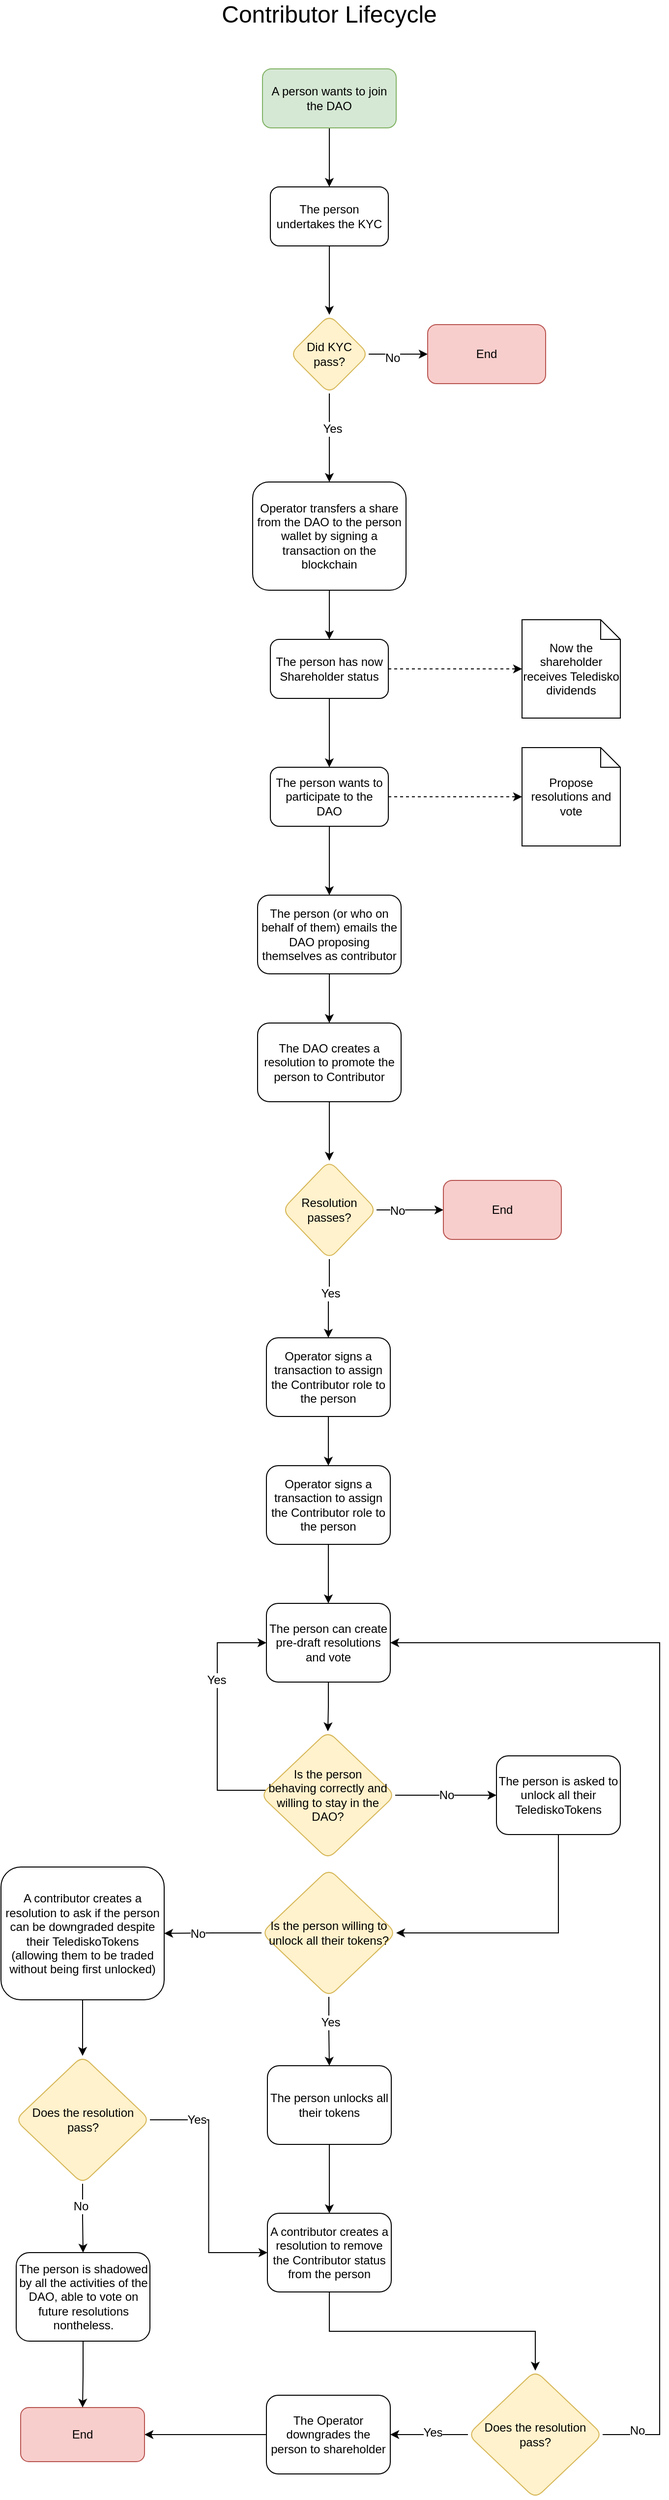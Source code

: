 <mxfile version="20.0.4" type="github">
  <diagram id="C5RBs43oDa-KdzZeNtuy" name="Page-1">
    <mxGraphModel dx="1186" dy="593" grid="1" gridSize="10" guides="1" tooltips="1" connect="1" arrows="1" fold="1" page="1" pageScale="1" pageWidth="827" pageHeight="1169" math="0" shadow="0">
      <root>
        <mxCell id="WIyWlLk6GJQsqaUBKTNV-0" />
        <mxCell id="WIyWlLk6GJQsqaUBKTNV-1" parent="WIyWlLk6GJQsqaUBKTNV-0" />
        <mxCell id="uH_yceuaJuuJ4fB2Pd2Y-2" value="" style="edgeStyle=orthogonalEdgeStyle;rounded=0;orthogonalLoop=1;jettySize=auto;html=1;fontSize=24;" edge="1" parent="WIyWlLk6GJQsqaUBKTNV-1" source="WIyWlLk6GJQsqaUBKTNV-3" target="uH_yceuaJuuJ4fB2Pd2Y-1">
          <mxGeometry relative="1" as="geometry" />
        </mxCell>
        <mxCell id="WIyWlLk6GJQsqaUBKTNV-3" value="A person wants to join the DAO" style="rounded=1;whiteSpace=wrap;html=1;fontSize=12;glass=0;strokeWidth=1;shadow=0;fillColor=#d5e8d4;strokeColor=#82b366;" parent="WIyWlLk6GJQsqaUBKTNV-1" vertex="1">
          <mxGeometry x="346" y="90" width="136" height="60" as="geometry" />
        </mxCell>
        <mxCell id="uH_yceuaJuuJ4fB2Pd2Y-0" value="&lt;font style=&quot;font-size: 24px;&quot;&gt;Contributor Lifecycle&lt;/font&gt;" style="text;html=1;strokeColor=none;fillColor=none;align=center;verticalAlign=middle;whiteSpace=wrap;rounded=0;" vertex="1" parent="WIyWlLk6GJQsqaUBKTNV-1">
          <mxGeometry x="289" y="20" width="250" height="30" as="geometry" />
        </mxCell>
        <mxCell id="uH_yceuaJuuJ4fB2Pd2Y-5" value="" style="edgeStyle=orthogonalEdgeStyle;rounded=0;orthogonalLoop=1;jettySize=auto;html=1;fontSize=24;" edge="1" parent="WIyWlLk6GJQsqaUBKTNV-1" source="uH_yceuaJuuJ4fB2Pd2Y-1" target="uH_yceuaJuuJ4fB2Pd2Y-4">
          <mxGeometry relative="1" as="geometry" />
        </mxCell>
        <mxCell id="uH_yceuaJuuJ4fB2Pd2Y-1" value="The person undertakes the KYC" style="whiteSpace=wrap;html=1;rounded=1;glass=0;strokeWidth=1;shadow=0;" vertex="1" parent="WIyWlLk6GJQsqaUBKTNV-1">
          <mxGeometry x="354" y="210" width="120" height="60" as="geometry" />
        </mxCell>
        <mxCell id="uH_yceuaJuuJ4fB2Pd2Y-7" value="" style="edgeStyle=orthogonalEdgeStyle;rounded=0;orthogonalLoop=1;jettySize=auto;html=1;fontSize=24;" edge="1" parent="WIyWlLk6GJQsqaUBKTNV-1" source="uH_yceuaJuuJ4fB2Pd2Y-4" target="uH_yceuaJuuJ4fB2Pd2Y-6">
          <mxGeometry relative="1" as="geometry" />
        </mxCell>
        <mxCell id="uH_yceuaJuuJ4fB2Pd2Y-10" value="&lt;font style=&quot;font-size: 12px;&quot;&gt;No&lt;/font&gt;" style="edgeLabel;html=1;align=center;verticalAlign=middle;resizable=0;points=[];fontSize=24;" vertex="1" connectable="0" parent="uH_yceuaJuuJ4fB2Pd2Y-7">
          <mxGeometry x="-0.2" relative="1" as="geometry">
            <mxPoint as="offset" />
          </mxGeometry>
        </mxCell>
        <mxCell id="uH_yceuaJuuJ4fB2Pd2Y-9" value="" style="edgeStyle=orthogonalEdgeStyle;rounded=0;orthogonalLoop=1;jettySize=auto;html=1;fontSize=24;" edge="1" parent="WIyWlLk6GJQsqaUBKTNV-1" source="uH_yceuaJuuJ4fB2Pd2Y-4" target="uH_yceuaJuuJ4fB2Pd2Y-8">
          <mxGeometry relative="1" as="geometry" />
        </mxCell>
        <mxCell id="uH_yceuaJuuJ4fB2Pd2Y-11" value="Yes" style="edgeLabel;html=1;align=center;verticalAlign=middle;resizable=0;points=[];fontSize=12;" vertex="1" connectable="0" parent="uH_yceuaJuuJ4fB2Pd2Y-9">
          <mxGeometry x="-0.2" y="3" relative="1" as="geometry">
            <mxPoint as="offset" />
          </mxGeometry>
        </mxCell>
        <mxCell id="uH_yceuaJuuJ4fB2Pd2Y-4" value="Did KYC pass?" style="rhombus;whiteSpace=wrap;html=1;rounded=1;glass=0;strokeWidth=1;shadow=0;fillColor=#fff2cc;strokeColor=#d6b656;" vertex="1" parent="WIyWlLk6GJQsqaUBKTNV-1">
          <mxGeometry x="374" y="340" width="80" height="80" as="geometry" />
        </mxCell>
        <mxCell id="uH_yceuaJuuJ4fB2Pd2Y-6" value="End" style="whiteSpace=wrap;html=1;fillColor=#f8cecc;strokeColor=#b85450;rounded=1;glass=0;strokeWidth=1;shadow=0;" vertex="1" parent="WIyWlLk6GJQsqaUBKTNV-1">
          <mxGeometry x="514" y="350" width="120" height="60" as="geometry" />
        </mxCell>
        <mxCell id="uH_yceuaJuuJ4fB2Pd2Y-13" value="" style="edgeStyle=orthogonalEdgeStyle;rounded=0;orthogonalLoop=1;jettySize=auto;html=1;fontSize=12;" edge="1" parent="WIyWlLk6GJQsqaUBKTNV-1" source="uH_yceuaJuuJ4fB2Pd2Y-8" target="uH_yceuaJuuJ4fB2Pd2Y-12">
          <mxGeometry relative="1" as="geometry" />
        </mxCell>
        <mxCell id="uH_yceuaJuuJ4fB2Pd2Y-8" value="Operator transfers a share from the DAO to the person wallet by signing a transaction on the blockchain" style="whiteSpace=wrap;html=1;rounded=1;glass=0;strokeWidth=1;shadow=0;" vertex="1" parent="WIyWlLk6GJQsqaUBKTNV-1">
          <mxGeometry x="336" y="510" width="156" height="110" as="geometry" />
        </mxCell>
        <mxCell id="uH_yceuaJuuJ4fB2Pd2Y-16" style="edgeStyle=orthogonalEdgeStyle;rounded=0;orthogonalLoop=1;jettySize=auto;html=1;fontSize=12;dashed=1;" edge="1" parent="WIyWlLk6GJQsqaUBKTNV-1" source="uH_yceuaJuuJ4fB2Pd2Y-12" target="uH_yceuaJuuJ4fB2Pd2Y-15">
          <mxGeometry relative="1" as="geometry" />
        </mxCell>
        <mxCell id="uH_yceuaJuuJ4fB2Pd2Y-19" style="edgeStyle=orthogonalEdgeStyle;rounded=0;orthogonalLoop=1;jettySize=auto;html=1;entryX=0.5;entryY=0;entryDx=0;entryDy=0;fontSize=12;" edge="1" parent="WIyWlLk6GJQsqaUBKTNV-1" source="uH_yceuaJuuJ4fB2Pd2Y-12" target="uH_yceuaJuuJ4fB2Pd2Y-18">
          <mxGeometry relative="1" as="geometry" />
        </mxCell>
        <mxCell id="uH_yceuaJuuJ4fB2Pd2Y-12" value="The person has now Shareholder status" style="whiteSpace=wrap;html=1;rounded=1;glass=0;strokeWidth=1;shadow=0;" vertex="1" parent="WIyWlLk6GJQsqaUBKTNV-1">
          <mxGeometry x="354" y="670" width="120" height="60" as="geometry" />
        </mxCell>
        <mxCell id="uH_yceuaJuuJ4fB2Pd2Y-15" value="Now the shareholder receives Teledisko dividends" style="shape=note;size=20;whiteSpace=wrap;html=1;fontSize=12;" vertex="1" parent="WIyWlLk6GJQsqaUBKTNV-1">
          <mxGeometry x="610" y="650" width="100" height="100" as="geometry" />
        </mxCell>
        <mxCell id="uH_yceuaJuuJ4fB2Pd2Y-22" style="edgeStyle=orthogonalEdgeStyle;rounded=0;orthogonalLoop=1;jettySize=auto;html=1;entryX=0;entryY=0.5;entryDx=0;entryDy=0;entryPerimeter=0;fontSize=12;dashed=1;" edge="1" parent="WIyWlLk6GJQsqaUBKTNV-1" source="uH_yceuaJuuJ4fB2Pd2Y-18" target="uH_yceuaJuuJ4fB2Pd2Y-21">
          <mxGeometry relative="1" as="geometry" />
        </mxCell>
        <mxCell id="uH_yceuaJuuJ4fB2Pd2Y-24" style="edgeStyle=orthogonalEdgeStyle;rounded=0;orthogonalLoop=1;jettySize=auto;html=1;fontSize=12;entryX=0.5;entryY=0;entryDx=0;entryDy=0;" edge="1" parent="WIyWlLk6GJQsqaUBKTNV-1" source="uH_yceuaJuuJ4fB2Pd2Y-18" target="uH_yceuaJuuJ4fB2Pd2Y-29">
          <mxGeometry relative="1" as="geometry">
            <mxPoint x="414" y="900" as="targetPoint" />
          </mxGeometry>
        </mxCell>
        <mxCell id="uH_yceuaJuuJ4fB2Pd2Y-18" value="The person wants to participate to the DAO" style="whiteSpace=wrap;html=1;rounded=1;glass=0;strokeWidth=1;shadow=0;" vertex="1" parent="WIyWlLk6GJQsqaUBKTNV-1">
          <mxGeometry x="354" y="800" width="120" height="60" as="geometry" />
        </mxCell>
        <mxCell id="uH_yceuaJuuJ4fB2Pd2Y-21" value="Propose resolutions and vote" style="shape=note;size=20;whiteSpace=wrap;html=1;fontSize=12;" vertex="1" parent="WIyWlLk6GJQsqaUBKTNV-1">
          <mxGeometry x="610" y="780" width="100" height="100" as="geometry" />
        </mxCell>
        <mxCell id="uH_yceuaJuuJ4fB2Pd2Y-32" style="edgeStyle=orthogonalEdgeStyle;rounded=0;orthogonalLoop=1;jettySize=auto;html=1;entryX=0.5;entryY=0;entryDx=0;entryDy=0;fontSize=12;" edge="1" parent="WIyWlLk6GJQsqaUBKTNV-1" source="uH_yceuaJuuJ4fB2Pd2Y-29" target="uH_yceuaJuuJ4fB2Pd2Y-31">
          <mxGeometry relative="1" as="geometry" />
        </mxCell>
        <mxCell id="uH_yceuaJuuJ4fB2Pd2Y-29" value="The person (or who on behalf of them) emails the DAO proposing themselves as contributor" style="whiteSpace=wrap;html=1;rounded=1;glass=0;strokeWidth=1;shadow=0;" vertex="1" parent="WIyWlLk6GJQsqaUBKTNV-1">
          <mxGeometry x="341" y="930" width="146" height="80" as="geometry" />
        </mxCell>
        <mxCell id="uH_yceuaJuuJ4fB2Pd2Y-36" value="" style="edgeStyle=orthogonalEdgeStyle;rounded=0;orthogonalLoop=1;jettySize=auto;html=1;fontSize=12;" edge="1" parent="WIyWlLk6GJQsqaUBKTNV-1" source="uH_yceuaJuuJ4fB2Pd2Y-31" target="uH_yceuaJuuJ4fB2Pd2Y-35">
          <mxGeometry relative="1" as="geometry" />
        </mxCell>
        <mxCell id="uH_yceuaJuuJ4fB2Pd2Y-31" value="The DAO creates a resolution to promote the person to Contributor" style="whiteSpace=wrap;html=1;rounded=1;glass=0;strokeWidth=1;shadow=0;" vertex="1" parent="WIyWlLk6GJQsqaUBKTNV-1">
          <mxGeometry x="341" y="1060" width="146" height="80" as="geometry" />
        </mxCell>
        <mxCell id="uH_yceuaJuuJ4fB2Pd2Y-38" value="" style="edgeStyle=orthogonalEdgeStyle;rounded=0;orthogonalLoop=1;jettySize=auto;html=1;fontSize=12;" edge="1" parent="WIyWlLk6GJQsqaUBKTNV-1" source="uH_yceuaJuuJ4fB2Pd2Y-35" target="uH_yceuaJuuJ4fB2Pd2Y-37">
          <mxGeometry relative="1" as="geometry" />
        </mxCell>
        <mxCell id="uH_yceuaJuuJ4fB2Pd2Y-39" value="No" style="edgeLabel;html=1;align=center;verticalAlign=middle;resizable=0;points=[];fontSize=12;" vertex="1" connectable="0" parent="uH_yceuaJuuJ4fB2Pd2Y-38">
          <mxGeometry x="-0.382" y="-1" relative="1" as="geometry">
            <mxPoint as="offset" />
          </mxGeometry>
        </mxCell>
        <mxCell id="uH_yceuaJuuJ4fB2Pd2Y-41" value="" style="edgeStyle=orthogonalEdgeStyle;rounded=0;orthogonalLoop=1;jettySize=auto;html=1;fontSize=12;" edge="1" parent="WIyWlLk6GJQsqaUBKTNV-1" source="uH_yceuaJuuJ4fB2Pd2Y-35" target="uH_yceuaJuuJ4fB2Pd2Y-40">
          <mxGeometry relative="1" as="geometry" />
        </mxCell>
        <mxCell id="uH_yceuaJuuJ4fB2Pd2Y-42" value="Yes" style="edgeLabel;html=1;align=center;verticalAlign=middle;resizable=0;points=[];fontSize=12;" vertex="1" connectable="0" parent="uH_yceuaJuuJ4fB2Pd2Y-41">
          <mxGeometry x="-0.14" y="1" relative="1" as="geometry">
            <mxPoint as="offset" />
          </mxGeometry>
        </mxCell>
        <mxCell id="uH_yceuaJuuJ4fB2Pd2Y-35" value="Resolution passes?" style="rhombus;whiteSpace=wrap;html=1;rounded=1;glass=0;strokeWidth=1;shadow=0;fillColor=#fff2cc;strokeColor=#d6b656;" vertex="1" parent="WIyWlLk6GJQsqaUBKTNV-1">
          <mxGeometry x="366" y="1200" width="96" height="100" as="geometry" />
        </mxCell>
        <mxCell id="uH_yceuaJuuJ4fB2Pd2Y-37" value="End" style="whiteSpace=wrap;html=1;rounded=1;glass=0;strokeWidth=1;shadow=0;fillColor=#f8cecc;strokeColor=#b85450;" vertex="1" parent="WIyWlLk6GJQsqaUBKTNV-1">
          <mxGeometry x="530" y="1220" width="120" height="60" as="geometry" />
        </mxCell>
        <mxCell id="uH_yceuaJuuJ4fB2Pd2Y-44" style="edgeStyle=orthogonalEdgeStyle;rounded=0;orthogonalLoop=1;jettySize=auto;html=1;entryX=0.5;entryY=0;entryDx=0;entryDy=0;fontSize=12;" edge="1" parent="WIyWlLk6GJQsqaUBKTNV-1" source="uH_yceuaJuuJ4fB2Pd2Y-40" target="uH_yceuaJuuJ4fB2Pd2Y-43">
          <mxGeometry relative="1" as="geometry" />
        </mxCell>
        <mxCell id="uH_yceuaJuuJ4fB2Pd2Y-40" value="Operator signs a transaction to assign the Contributor role to the person" style="whiteSpace=wrap;html=1;rounded=1;glass=0;strokeWidth=1;shadow=0;" vertex="1" parent="WIyWlLk6GJQsqaUBKTNV-1">
          <mxGeometry x="350" y="1380" width="126" height="80" as="geometry" />
        </mxCell>
        <mxCell id="uH_yceuaJuuJ4fB2Pd2Y-46" style="edgeStyle=orthogonalEdgeStyle;rounded=0;orthogonalLoop=1;jettySize=auto;html=1;entryX=0.5;entryY=0;entryDx=0;entryDy=0;fontSize=12;" edge="1" parent="WIyWlLk6GJQsqaUBKTNV-1" source="uH_yceuaJuuJ4fB2Pd2Y-43" target="uH_yceuaJuuJ4fB2Pd2Y-45">
          <mxGeometry relative="1" as="geometry" />
        </mxCell>
        <mxCell id="uH_yceuaJuuJ4fB2Pd2Y-43" value="Operator signs a transaction to assign the Contributor role to the person" style="whiteSpace=wrap;html=1;rounded=1;glass=0;strokeWidth=1;shadow=0;" vertex="1" parent="WIyWlLk6GJQsqaUBKTNV-1">
          <mxGeometry x="350" y="1510" width="126" height="80" as="geometry" />
        </mxCell>
        <mxCell id="uH_yceuaJuuJ4fB2Pd2Y-51" value="" style="edgeStyle=orthogonalEdgeStyle;rounded=0;orthogonalLoop=1;jettySize=auto;html=1;fontSize=12;" edge="1" parent="WIyWlLk6GJQsqaUBKTNV-1" source="uH_yceuaJuuJ4fB2Pd2Y-45" target="uH_yceuaJuuJ4fB2Pd2Y-50">
          <mxGeometry relative="1" as="geometry" />
        </mxCell>
        <mxCell id="uH_yceuaJuuJ4fB2Pd2Y-45" value="The person can create pre-draft resolutions and vote" style="whiteSpace=wrap;html=1;rounded=1;glass=0;strokeWidth=1;shadow=0;" vertex="1" parent="WIyWlLk6GJQsqaUBKTNV-1">
          <mxGeometry x="350" y="1650" width="126" height="80" as="geometry" />
        </mxCell>
        <mxCell id="uH_yceuaJuuJ4fB2Pd2Y-53" value="No" style="edgeStyle=orthogonalEdgeStyle;rounded=0;orthogonalLoop=1;jettySize=auto;html=1;fontSize=12;entryX=0;entryY=0.5;entryDx=0;entryDy=0;" edge="1" parent="WIyWlLk6GJQsqaUBKTNV-1" source="uH_yceuaJuuJ4fB2Pd2Y-50" target="uH_yceuaJuuJ4fB2Pd2Y-63">
          <mxGeometry relative="1" as="geometry">
            <mxPoint x="550" y="1840" as="targetPoint" />
          </mxGeometry>
        </mxCell>
        <mxCell id="uH_yceuaJuuJ4fB2Pd2Y-55" style="edgeStyle=orthogonalEdgeStyle;rounded=0;orthogonalLoop=1;jettySize=auto;html=1;entryX=0;entryY=0.5;entryDx=0;entryDy=0;fontSize=12;" edge="1" parent="WIyWlLk6GJQsqaUBKTNV-1" source="uH_yceuaJuuJ4fB2Pd2Y-50" target="uH_yceuaJuuJ4fB2Pd2Y-45">
          <mxGeometry relative="1" as="geometry">
            <Array as="points">
              <mxPoint x="300" y="1840" />
              <mxPoint x="300" y="1690" />
            </Array>
          </mxGeometry>
        </mxCell>
        <mxCell id="uH_yceuaJuuJ4fB2Pd2Y-56" value="Yes" style="edgeLabel;html=1;align=center;verticalAlign=middle;resizable=0;points=[];fontSize=12;" vertex="1" connectable="0" parent="uH_yceuaJuuJ4fB2Pd2Y-55">
          <mxGeometry x="0.295" y="1" relative="1" as="geometry">
            <mxPoint as="offset" />
          </mxGeometry>
        </mxCell>
        <mxCell id="uH_yceuaJuuJ4fB2Pd2Y-50" value="Is the person &lt;br&gt;behaving correctly and willing to stay in the DAO?" style="rhombus;whiteSpace=wrap;html=1;rounded=1;glass=0;strokeWidth=1;shadow=0;fillColor=#fff2cc;strokeColor=#d6b656;" vertex="1" parent="WIyWlLk6GJQsqaUBKTNV-1">
          <mxGeometry x="344" y="1780" width="137" height="130" as="geometry" />
        </mxCell>
        <mxCell id="uH_yceuaJuuJ4fB2Pd2Y-59" style="edgeStyle=orthogonalEdgeStyle;rounded=0;orthogonalLoop=1;jettySize=auto;html=1;entryX=0.5;entryY=0;entryDx=0;entryDy=0;fontSize=12;exitX=0.5;exitY=1;exitDx=0;exitDy=0;" edge="1" parent="WIyWlLk6GJQsqaUBKTNV-1" source="uH_yceuaJuuJ4fB2Pd2Y-57" target="uH_yceuaJuuJ4fB2Pd2Y-58">
          <mxGeometry relative="1" as="geometry">
            <mxPoint x="641.5" y="2230" as="sourcePoint" />
          </mxGeometry>
        </mxCell>
        <mxCell id="uH_yceuaJuuJ4fB2Pd2Y-57" value="A contributor creates a resolution to remove the Contributor status from the person" style="whiteSpace=wrap;html=1;rounded=1;glass=0;strokeWidth=1;shadow=0;" vertex="1" parent="WIyWlLk6GJQsqaUBKTNV-1">
          <mxGeometry x="351" y="2270" width="126" height="80" as="geometry" />
        </mxCell>
        <mxCell id="uH_yceuaJuuJ4fB2Pd2Y-60" style="edgeStyle=orthogonalEdgeStyle;rounded=0;orthogonalLoop=1;jettySize=auto;html=1;fontSize=12;entryX=1;entryY=0.5;entryDx=0;entryDy=0;" edge="1" parent="WIyWlLk6GJQsqaUBKTNV-1" source="uH_yceuaJuuJ4fB2Pd2Y-58" target="uH_yceuaJuuJ4fB2Pd2Y-62">
          <mxGeometry relative="1" as="geometry">
            <mxPoint x="514.5" y="2550" as="targetPoint" />
          </mxGeometry>
        </mxCell>
        <mxCell id="uH_yceuaJuuJ4fB2Pd2Y-61" value="Yes" style="edgeLabel;html=1;align=center;verticalAlign=middle;resizable=0;points=[];fontSize=12;" vertex="1" connectable="0" parent="uH_yceuaJuuJ4fB2Pd2Y-60">
          <mxGeometry x="-0.07" y="-2" relative="1" as="geometry">
            <mxPoint as="offset" />
          </mxGeometry>
        </mxCell>
        <mxCell id="uH_yceuaJuuJ4fB2Pd2Y-87" style="edgeStyle=orthogonalEdgeStyle;rounded=0;orthogonalLoop=1;jettySize=auto;html=1;entryX=1;entryY=0.5;entryDx=0;entryDy=0;fontSize=12;" edge="1" parent="WIyWlLk6GJQsqaUBKTNV-1" source="uH_yceuaJuuJ4fB2Pd2Y-58" target="uH_yceuaJuuJ4fB2Pd2Y-45">
          <mxGeometry relative="1" as="geometry">
            <Array as="points">
              <mxPoint x="750" y="2495" />
              <mxPoint x="750" y="1690" />
            </Array>
          </mxGeometry>
        </mxCell>
        <mxCell id="uH_yceuaJuuJ4fB2Pd2Y-88" value="No" style="edgeLabel;html=1;align=center;verticalAlign=middle;resizable=0;points=[];fontSize=12;" vertex="1" connectable="0" parent="uH_yceuaJuuJ4fB2Pd2Y-87">
          <mxGeometry x="-0.938" y="5" relative="1" as="geometry">
            <mxPoint y="1" as="offset" />
          </mxGeometry>
        </mxCell>
        <mxCell id="uH_yceuaJuuJ4fB2Pd2Y-58" value="Does the resolution pass?" style="rhombus;whiteSpace=wrap;html=1;rounded=1;glass=0;strokeWidth=1;shadow=0;fillColor=#fff2cc;strokeColor=#d6b656;" vertex="1" parent="WIyWlLk6GJQsqaUBKTNV-1">
          <mxGeometry x="555" y="2430" width="137" height="130" as="geometry" />
        </mxCell>
        <mxCell id="uH_yceuaJuuJ4fB2Pd2Y-65" style="edgeStyle=orthogonalEdgeStyle;rounded=0;orthogonalLoop=1;jettySize=auto;html=1;fontSize=12;entryX=1;entryY=0.5;entryDx=0;entryDy=0;" edge="1" parent="WIyWlLk6GJQsqaUBKTNV-1" source="uH_yceuaJuuJ4fB2Pd2Y-62" target="uH_yceuaJuuJ4fB2Pd2Y-66">
          <mxGeometry relative="1" as="geometry">
            <mxPoint x="274.5" y="2515" as="targetPoint" />
          </mxGeometry>
        </mxCell>
        <mxCell id="uH_yceuaJuuJ4fB2Pd2Y-62" value="The Operator downgrades the person to shareholder" style="whiteSpace=wrap;html=1;rounded=1;glass=0;strokeWidth=1;shadow=0;" vertex="1" parent="WIyWlLk6GJQsqaUBKTNV-1">
          <mxGeometry x="350" y="2455" width="126" height="80" as="geometry" />
        </mxCell>
        <mxCell id="uH_yceuaJuuJ4fB2Pd2Y-68" style="edgeStyle=orthogonalEdgeStyle;rounded=0;orthogonalLoop=1;jettySize=auto;html=1;entryX=1;entryY=0.5;entryDx=0;entryDy=0;fontSize=12;exitX=0.5;exitY=1;exitDx=0;exitDy=0;" edge="1" parent="WIyWlLk6GJQsqaUBKTNV-1" source="uH_yceuaJuuJ4fB2Pd2Y-63" target="uH_yceuaJuuJ4fB2Pd2Y-67">
          <mxGeometry relative="1" as="geometry" />
        </mxCell>
        <mxCell id="uH_yceuaJuuJ4fB2Pd2Y-63" value="The person is asked to unlock all their TelediskoTokens" style="whiteSpace=wrap;html=1;rounded=1;glass=0;strokeWidth=1;shadow=0;" vertex="1" parent="WIyWlLk6GJQsqaUBKTNV-1">
          <mxGeometry x="584" y="1805" width="126" height="80" as="geometry" />
        </mxCell>
        <mxCell id="uH_yceuaJuuJ4fB2Pd2Y-66" value="End" style="whiteSpace=wrap;html=1;rounded=1;glass=0;strokeWidth=1;shadow=0;fillColor=#f8cecc;strokeColor=#b85450;" vertex="1" parent="WIyWlLk6GJQsqaUBKTNV-1">
          <mxGeometry x="100" y="2467.5" width="126" height="55" as="geometry" />
        </mxCell>
        <mxCell id="uH_yceuaJuuJ4fB2Pd2Y-69" style="edgeStyle=orthogonalEdgeStyle;rounded=0;orthogonalLoop=1;jettySize=auto;html=1;fontSize=12;entryX=0.5;entryY=0;entryDx=0;entryDy=0;" edge="1" parent="WIyWlLk6GJQsqaUBKTNV-1" source="uH_yceuaJuuJ4fB2Pd2Y-67" target="uH_yceuaJuuJ4fB2Pd2Y-71">
          <mxGeometry relative="1" as="geometry">
            <mxPoint x="413.5" y="2140" as="targetPoint" />
          </mxGeometry>
        </mxCell>
        <mxCell id="uH_yceuaJuuJ4fB2Pd2Y-70" value="Yes" style="edgeLabel;html=1;align=center;verticalAlign=middle;resizable=0;points=[];fontSize=12;" vertex="1" connectable="0" parent="uH_yceuaJuuJ4fB2Pd2Y-69">
          <mxGeometry x="-0.3" y="1" relative="1" as="geometry">
            <mxPoint y="1" as="offset" />
          </mxGeometry>
        </mxCell>
        <mxCell id="uH_yceuaJuuJ4fB2Pd2Y-78" style="edgeStyle=orthogonalEdgeStyle;rounded=0;orthogonalLoop=1;jettySize=auto;html=1;entryX=1;entryY=0.5;entryDx=0;entryDy=0;fontSize=12;" edge="1" parent="WIyWlLk6GJQsqaUBKTNV-1" source="uH_yceuaJuuJ4fB2Pd2Y-67" target="uH_yceuaJuuJ4fB2Pd2Y-76">
          <mxGeometry relative="1" as="geometry" />
        </mxCell>
        <mxCell id="uH_yceuaJuuJ4fB2Pd2Y-79" value="No" style="edgeLabel;html=1;align=center;verticalAlign=middle;resizable=0;points=[];fontSize=12;" vertex="1" connectable="0" parent="uH_yceuaJuuJ4fB2Pd2Y-78">
          <mxGeometry x="0.33" relative="1" as="geometry">
            <mxPoint as="offset" />
          </mxGeometry>
        </mxCell>
        <mxCell id="uH_yceuaJuuJ4fB2Pd2Y-67" value="Is the person willing to unlock all their tokens?" style="rhombus;whiteSpace=wrap;html=1;rounded=1;glass=0;strokeWidth=1;shadow=0;fillColor=#fff2cc;strokeColor=#d6b656;" vertex="1" parent="WIyWlLk6GJQsqaUBKTNV-1">
          <mxGeometry x="345" y="1920" width="137" height="130" as="geometry" />
        </mxCell>
        <mxCell id="uH_yceuaJuuJ4fB2Pd2Y-72" style="edgeStyle=orthogonalEdgeStyle;rounded=0;orthogonalLoop=1;jettySize=auto;html=1;entryX=0.5;entryY=0;entryDx=0;entryDy=0;fontSize=12;" edge="1" parent="WIyWlLk6GJQsqaUBKTNV-1" source="uH_yceuaJuuJ4fB2Pd2Y-71" target="uH_yceuaJuuJ4fB2Pd2Y-57">
          <mxGeometry relative="1" as="geometry" />
        </mxCell>
        <mxCell id="uH_yceuaJuuJ4fB2Pd2Y-71" value="The person unlocks all their tokens" style="whiteSpace=wrap;html=1;rounded=1;glass=0;strokeWidth=1;shadow=0;" vertex="1" parent="WIyWlLk6GJQsqaUBKTNV-1">
          <mxGeometry x="351" y="2120" width="126" height="80" as="geometry" />
        </mxCell>
        <mxCell id="uH_yceuaJuuJ4fB2Pd2Y-80" style="edgeStyle=orthogonalEdgeStyle;rounded=0;orthogonalLoop=1;jettySize=auto;html=1;entryX=0.5;entryY=0;entryDx=0;entryDy=0;fontSize=12;" edge="1" parent="WIyWlLk6GJQsqaUBKTNV-1" source="uH_yceuaJuuJ4fB2Pd2Y-76" target="uH_yceuaJuuJ4fB2Pd2Y-77">
          <mxGeometry relative="1" as="geometry" />
        </mxCell>
        <mxCell id="uH_yceuaJuuJ4fB2Pd2Y-76" value="A contributor creates a resolution to ask if the person can be downgraded despite their TelediskoTokens (allowing them to be traded without being first unlocked)" style="whiteSpace=wrap;html=1;rounded=1;glass=0;strokeWidth=1;shadow=0;" vertex="1" parent="WIyWlLk6GJQsqaUBKTNV-1">
          <mxGeometry x="80" y="1918" width="166" height="135" as="geometry" />
        </mxCell>
        <mxCell id="uH_yceuaJuuJ4fB2Pd2Y-81" style="edgeStyle=orthogonalEdgeStyle;rounded=0;orthogonalLoop=1;jettySize=auto;html=1;entryX=0;entryY=0.5;entryDx=0;entryDy=0;fontSize=12;" edge="1" parent="WIyWlLk6GJQsqaUBKTNV-1" source="uH_yceuaJuuJ4fB2Pd2Y-77" target="uH_yceuaJuuJ4fB2Pd2Y-57">
          <mxGeometry relative="1" as="geometry" />
        </mxCell>
        <mxCell id="uH_yceuaJuuJ4fB2Pd2Y-82" value="Yes" style="edgeLabel;html=1;align=center;verticalAlign=middle;resizable=0;points=[];fontSize=12;" vertex="1" connectable="0" parent="uH_yceuaJuuJ4fB2Pd2Y-81">
          <mxGeometry x="-0.635" y="1" relative="1" as="geometry">
            <mxPoint x="1" y="1" as="offset" />
          </mxGeometry>
        </mxCell>
        <mxCell id="uH_yceuaJuuJ4fB2Pd2Y-84" style="edgeStyle=orthogonalEdgeStyle;rounded=0;orthogonalLoop=1;jettySize=auto;html=1;entryX=0.5;entryY=0;entryDx=0;entryDy=0;fontSize=12;" edge="1" parent="WIyWlLk6GJQsqaUBKTNV-1" source="uH_yceuaJuuJ4fB2Pd2Y-77" target="uH_yceuaJuuJ4fB2Pd2Y-83">
          <mxGeometry relative="1" as="geometry" />
        </mxCell>
        <mxCell id="uH_yceuaJuuJ4fB2Pd2Y-85" value="No" style="edgeLabel;html=1;align=center;verticalAlign=middle;resizable=0;points=[];fontSize=12;" vertex="1" connectable="0" parent="uH_yceuaJuuJ4fB2Pd2Y-84">
          <mxGeometry x="-0.362" y="-2" relative="1" as="geometry">
            <mxPoint as="offset" />
          </mxGeometry>
        </mxCell>
        <mxCell id="uH_yceuaJuuJ4fB2Pd2Y-77" value="Does the resolution pass?" style="rhombus;whiteSpace=wrap;html=1;rounded=1;glass=0;strokeWidth=1;shadow=0;fillColor=#fff2cc;strokeColor=#d6b656;" vertex="1" parent="WIyWlLk6GJQsqaUBKTNV-1">
          <mxGeometry x="94.5" y="2110" width="137" height="130" as="geometry" />
        </mxCell>
        <mxCell id="uH_yceuaJuuJ4fB2Pd2Y-86" style="edgeStyle=orthogonalEdgeStyle;rounded=0;orthogonalLoop=1;jettySize=auto;html=1;entryX=0.5;entryY=0;entryDx=0;entryDy=0;fontSize=12;" edge="1" parent="WIyWlLk6GJQsqaUBKTNV-1" source="uH_yceuaJuuJ4fB2Pd2Y-83" target="uH_yceuaJuuJ4fB2Pd2Y-66">
          <mxGeometry relative="1" as="geometry" />
        </mxCell>
        <mxCell id="uH_yceuaJuuJ4fB2Pd2Y-83" value="The person is shadowed by all the activities of the DAO, able to vote on future resolutions nontheless." style="whiteSpace=wrap;html=1;rounded=1;glass=0;strokeWidth=1;shadow=0;" vertex="1" parent="WIyWlLk6GJQsqaUBKTNV-1">
          <mxGeometry x="95.5" y="2310" width="136" height="90" as="geometry" />
        </mxCell>
      </root>
    </mxGraphModel>
  </diagram>
</mxfile>

